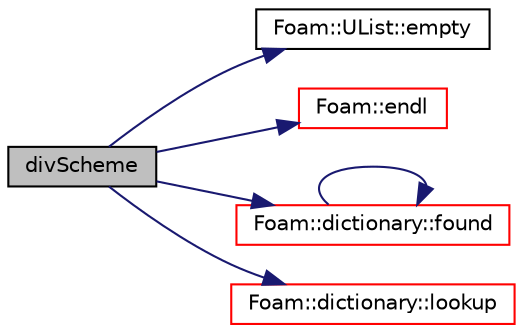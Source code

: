 digraph "divScheme"
{
  bgcolor="transparent";
  edge [fontname="Helvetica",fontsize="10",labelfontname="Helvetica",labelfontsize="10"];
  node [fontname="Helvetica",fontsize="10",shape=record];
  rankdir="LR";
  Node3388 [label="divScheme",height=0.2,width=0.4,color="black", fillcolor="grey75", style="filled", fontcolor="black"];
  Node3388 -> Node3389 [color="midnightblue",fontsize="10",style="solid",fontname="Helvetica"];
  Node3389 [label="Foam::UList::empty",height=0.2,width=0.4,color="black",URL="$a26837.html#a644718bb2fb240de962dc3c9a1fdf0dc",tooltip="Return true if the UList is empty (ie, size() is zero) "];
  Node3388 -> Node3390 [color="midnightblue",fontsize="10",style="solid",fontname="Helvetica"];
  Node3390 [label="Foam::endl",height=0.2,width=0.4,color="red",URL="$a21851.html#a2db8fe02a0d3909e9351bb4275b23ce4",tooltip="Add newline and flush stream. "];
  Node3388 -> Node3392 [color="midnightblue",fontsize="10",style="solid",fontname="Helvetica"];
  Node3392 [label="Foam::dictionary::found",height=0.2,width=0.4,color="red",URL="$a27129.html#adcd3d5d43253006ef145e56b43025d28",tooltip="Search dictionary for given keyword. "];
  Node3392 -> Node3392 [color="midnightblue",fontsize="10",style="solid",fontname="Helvetica"];
  Node3388 -> Node3394 [color="midnightblue",fontsize="10",style="solid",fontname="Helvetica"];
  Node3394 [label="Foam::dictionary::lookup",height=0.2,width=0.4,color="red",URL="$a27129.html#a6a0727fa523e48977e27348663def509",tooltip="Find and return an entry data stream. "];
}
